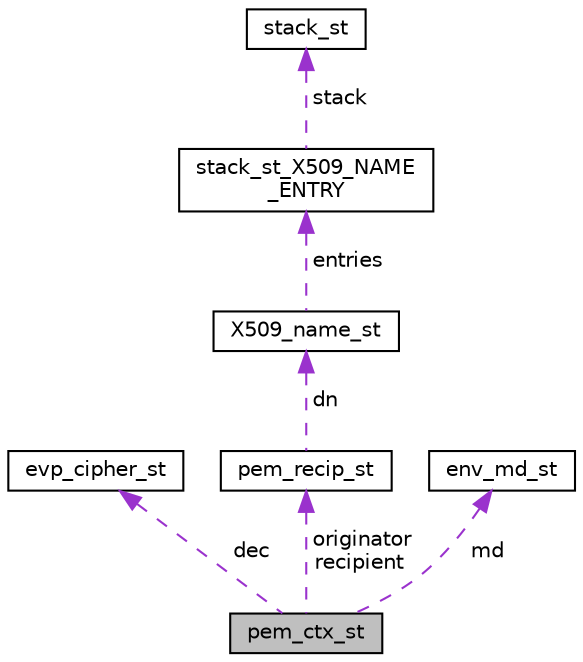 digraph "pem_ctx_st"
{
 // LATEX_PDF_SIZE
  edge [fontname="Helvetica",fontsize="10",labelfontname="Helvetica",labelfontsize="10"];
  node [fontname="Helvetica",fontsize="10",shape=record];
  Node1 [label="pem_ctx_st",height=0.2,width=0.4,color="black", fillcolor="grey75", style="filled", fontcolor="black",tooltip=" "];
  Node2 -> Node1 [dir="back",color="darkorchid3",fontsize="10",style="dashed",label=" dec" ,fontname="Helvetica"];
  Node2 [label="evp_cipher_st",height=0.2,width=0.4,color="black", fillcolor="white", style="filled",URL="$structevp__cipher__st.html",tooltip=" "];
  Node3 -> Node1 [dir="back",color="darkorchid3",fontsize="10",style="dashed",label=" originator\nrecipient" ,fontname="Helvetica"];
  Node3 [label="pem_recip_st",height=0.2,width=0.4,color="black", fillcolor="white", style="filled",URL="$pem_8h.html#structpem__recip__st",tooltip=" "];
  Node4 -> Node3 [dir="back",color="darkorchid3",fontsize="10",style="dashed",label=" dn" ,fontname="Helvetica"];
  Node4 [label="X509_name_st",height=0.2,width=0.4,color="black", fillcolor="white", style="filled",URL="$x509_8h.html#struct_x509__name__st",tooltip=" "];
  Node5 -> Node4 [dir="back",color="darkorchid3",fontsize="10",style="dashed",label=" entries" ,fontname="Helvetica"];
  Node5 [label="stack_st_X509_NAME\l_ENTRY",height=0.2,width=0.4,color="black", fillcolor="white", style="filled",URL="$x509_8h.html#structstack__st___x509___n_a_m_e___e_n_t_r_y",tooltip=" "];
  Node6 -> Node5 [dir="back",color="darkorchid3",fontsize="10",style="dashed",label=" stack" ,fontname="Helvetica"];
  Node6 [label="stack_st",height=0.2,width=0.4,color="black", fillcolor="white", style="filled",URL="$structstack__st.html",tooltip=" "];
  Node7 -> Node1 [dir="back",color="darkorchid3",fontsize="10",style="dashed",label=" md" ,fontname="Helvetica"];
  Node7 [label="env_md_st",height=0.2,width=0.4,color="black", fillcolor="white", style="filled",URL="$structenv__md__st.html",tooltip=" "];
}
